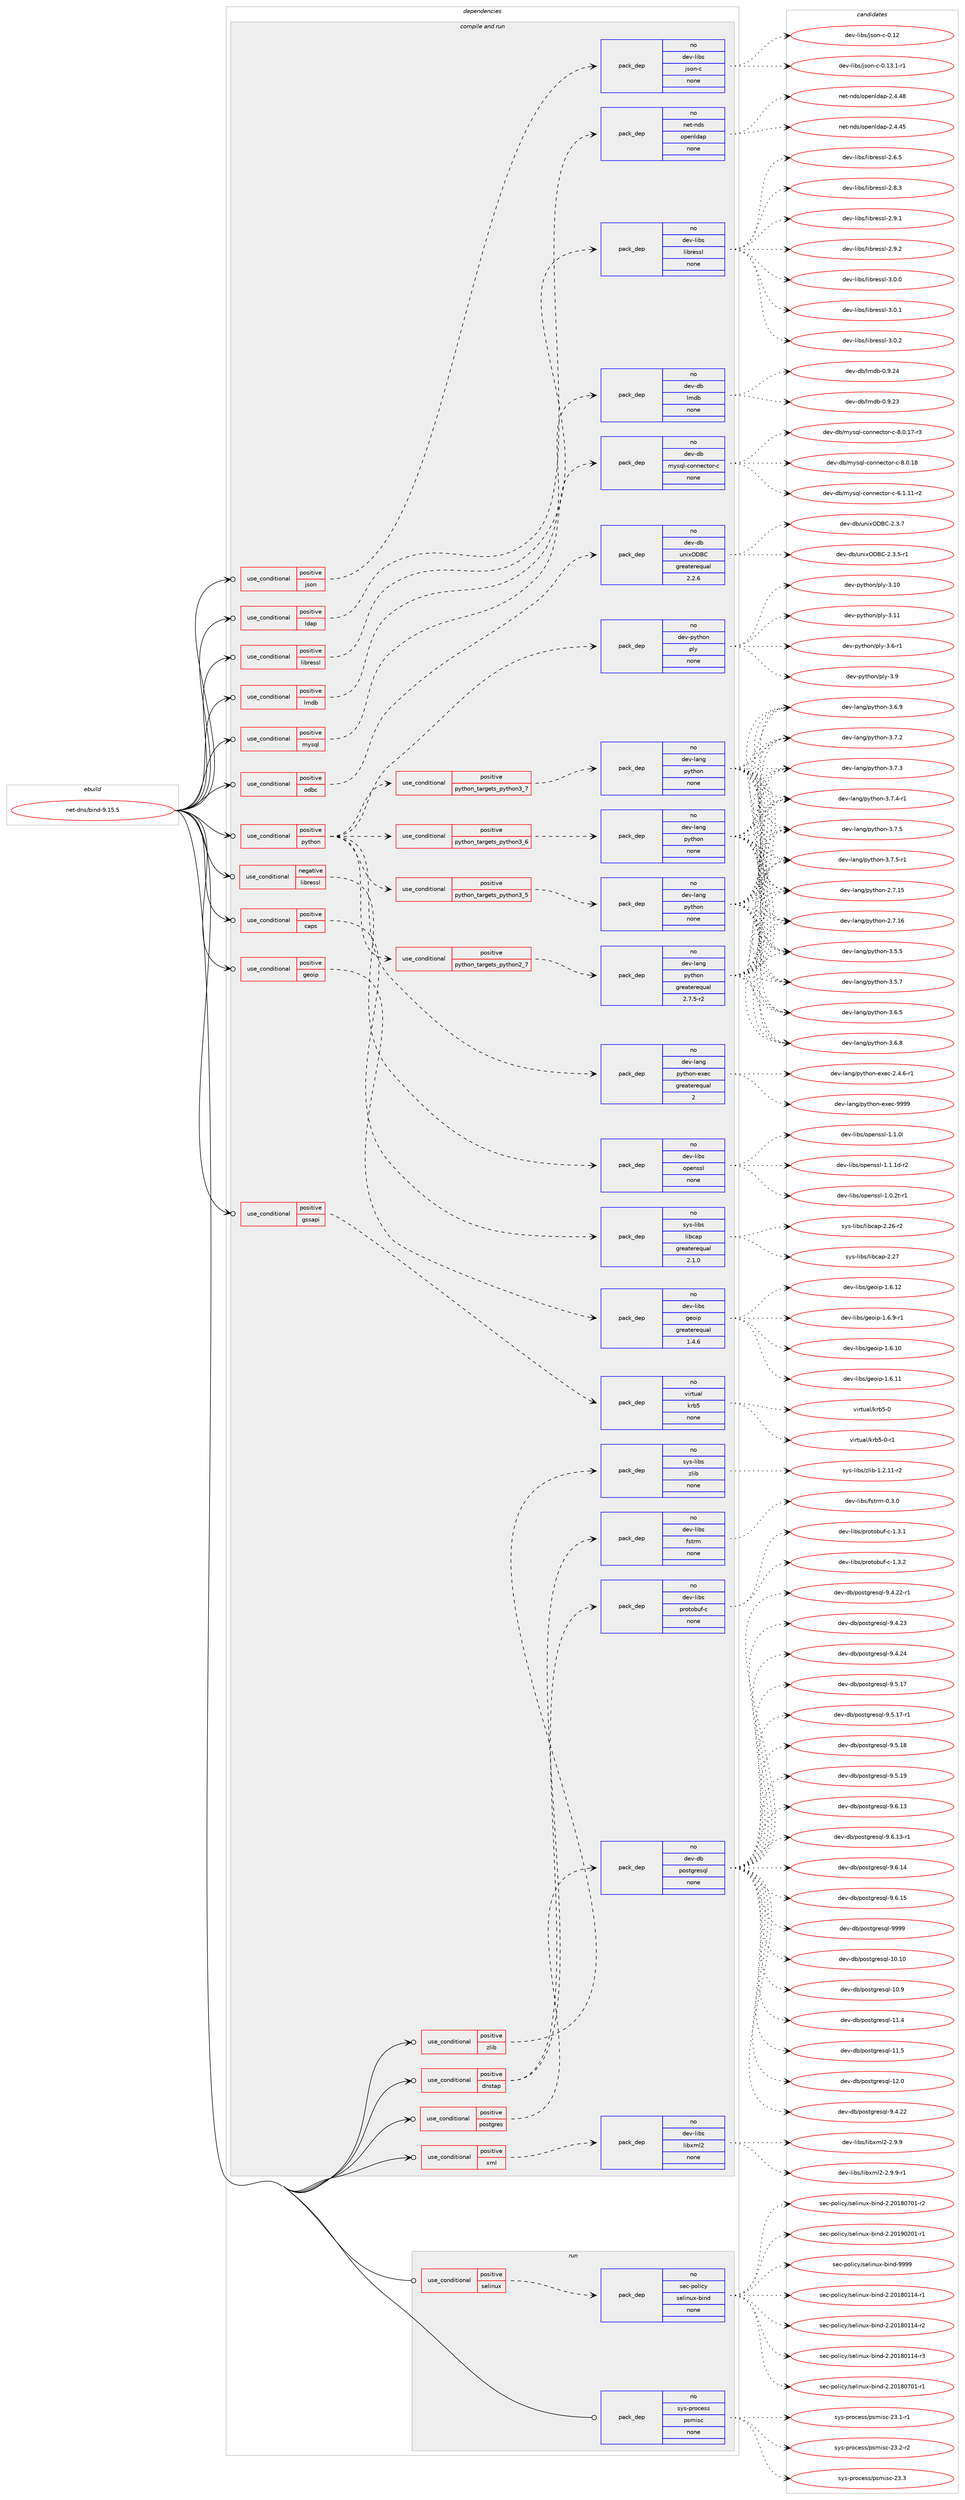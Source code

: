 digraph prolog {

# *************
# Graph options
# *************

newrank=true;
concentrate=true;
compound=true;
graph [rankdir=LR,fontname=Helvetica,fontsize=10,ranksep=1.5];#, ranksep=2.5, nodesep=0.2];
edge  [arrowhead=vee];
node  [fontname=Helvetica,fontsize=10];

# **********
# The ebuild
# **********

subgraph cluster_leftcol {
color=gray;
rank=same;
label=<<i>ebuild</i>>;
id [label="net-dns/bind-9.15.5", color=red, width=4, href="../net-dns/bind-9.15.5.svg"];
}

# ****************
# The dependencies
# ****************

subgraph cluster_midcol {
color=gray;
label=<<i>dependencies</i>>;
subgraph cluster_compile {
fillcolor="#eeeeee";
style=filled;
label=<<i>compile</i>>;
}
subgraph cluster_compileandrun {
fillcolor="#eeeeee";
style=filled;
label=<<i>compile and run</i>>;
subgraph cond199152 {
dependency817927 [label=<<TABLE BORDER="0" CELLBORDER="1" CELLSPACING="0" CELLPADDING="4"><TR><TD ROWSPAN="3" CELLPADDING="10">use_conditional</TD></TR><TR><TD>negative</TD></TR><TR><TD>libressl</TD></TR></TABLE>>, shape=none, color=red];
subgraph pack604472 {
dependency817928 [label=<<TABLE BORDER="0" CELLBORDER="1" CELLSPACING="0" CELLPADDING="4" WIDTH="220"><TR><TD ROWSPAN="6" CELLPADDING="30">pack_dep</TD></TR><TR><TD WIDTH="110">no</TD></TR><TR><TD>dev-libs</TD></TR><TR><TD>openssl</TD></TR><TR><TD>none</TD></TR><TR><TD></TD></TR></TABLE>>, shape=none, color=blue];
}
dependency817927:e -> dependency817928:w [weight=20,style="dashed",arrowhead="vee"];
}
id:e -> dependency817927:w [weight=20,style="solid",arrowhead="odotvee"];
subgraph cond199153 {
dependency817929 [label=<<TABLE BORDER="0" CELLBORDER="1" CELLSPACING="0" CELLPADDING="4"><TR><TD ROWSPAN="3" CELLPADDING="10">use_conditional</TD></TR><TR><TD>positive</TD></TR><TR><TD>caps</TD></TR></TABLE>>, shape=none, color=red];
subgraph pack604473 {
dependency817930 [label=<<TABLE BORDER="0" CELLBORDER="1" CELLSPACING="0" CELLPADDING="4" WIDTH="220"><TR><TD ROWSPAN="6" CELLPADDING="30">pack_dep</TD></TR><TR><TD WIDTH="110">no</TD></TR><TR><TD>sys-libs</TD></TR><TR><TD>libcap</TD></TR><TR><TD>greaterequal</TD></TR><TR><TD>2.1.0</TD></TR></TABLE>>, shape=none, color=blue];
}
dependency817929:e -> dependency817930:w [weight=20,style="dashed",arrowhead="vee"];
}
id:e -> dependency817929:w [weight=20,style="solid",arrowhead="odotvee"];
subgraph cond199154 {
dependency817931 [label=<<TABLE BORDER="0" CELLBORDER="1" CELLSPACING="0" CELLPADDING="4"><TR><TD ROWSPAN="3" CELLPADDING="10">use_conditional</TD></TR><TR><TD>positive</TD></TR><TR><TD>dnstap</TD></TR></TABLE>>, shape=none, color=red];
subgraph pack604474 {
dependency817932 [label=<<TABLE BORDER="0" CELLBORDER="1" CELLSPACING="0" CELLPADDING="4" WIDTH="220"><TR><TD ROWSPAN="6" CELLPADDING="30">pack_dep</TD></TR><TR><TD WIDTH="110">no</TD></TR><TR><TD>dev-libs</TD></TR><TR><TD>fstrm</TD></TR><TR><TD>none</TD></TR><TR><TD></TD></TR></TABLE>>, shape=none, color=blue];
}
dependency817931:e -> dependency817932:w [weight=20,style="dashed",arrowhead="vee"];
subgraph pack604475 {
dependency817933 [label=<<TABLE BORDER="0" CELLBORDER="1" CELLSPACING="0" CELLPADDING="4" WIDTH="220"><TR><TD ROWSPAN="6" CELLPADDING="30">pack_dep</TD></TR><TR><TD WIDTH="110">no</TD></TR><TR><TD>dev-libs</TD></TR><TR><TD>protobuf-c</TD></TR><TR><TD>none</TD></TR><TR><TD></TD></TR></TABLE>>, shape=none, color=blue];
}
dependency817931:e -> dependency817933:w [weight=20,style="dashed",arrowhead="vee"];
}
id:e -> dependency817931:w [weight=20,style="solid",arrowhead="odotvee"];
subgraph cond199155 {
dependency817934 [label=<<TABLE BORDER="0" CELLBORDER="1" CELLSPACING="0" CELLPADDING="4"><TR><TD ROWSPAN="3" CELLPADDING="10">use_conditional</TD></TR><TR><TD>positive</TD></TR><TR><TD>geoip</TD></TR></TABLE>>, shape=none, color=red];
subgraph pack604476 {
dependency817935 [label=<<TABLE BORDER="0" CELLBORDER="1" CELLSPACING="0" CELLPADDING="4" WIDTH="220"><TR><TD ROWSPAN="6" CELLPADDING="30">pack_dep</TD></TR><TR><TD WIDTH="110">no</TD></TR><TR><TD>dev-libs</TD></TR><TR><TD>geoip</TD></TR><TR><TD>greaterequal</TD></TR><TR><TD>1.4.6</TD></TR></TABLE>>, shape=none, color=blue];
}
dependency817934:e -> dependency817935:w [weight=20,style="dashed",arrowhead="vee"];
}
id:e -> dependency817934:w [weight=20,style="solid",arrowhead="odotvee"];
subgraph cond199156 {
dependency817936 [label=<<TABLE BORDER="0" CELLBORDER="1" CELLSPACING="0" CELLPADDING="4"><TR><TD ROWSPAN="3" CELLPADDING="10">use_conditional</TD></TR><TR><TD>positive</TD></TR><TR><TD>gssapi</TD></TR></TABLE>>, shape=none, color=red];
subgraph pack604477 {
dependency817937 [label=<<TABLE BORDER="0" CELLBORDER="1" CELLSPACING="0" CELLPADDING="4" WIDTH="220"><TR><TD ROWSPAN="6" CELLPADDING="30">pack_dep</TD></TR><TR><TD WIDTH="110">no</TD></TR><TR><TD>virtual</TD></TR><TR><TD>krb5</TD></TR><TR><TD>none</TD></TR><TR><TD></TD></TR></TABLE>>, shape=none, color=blue];
}
dependency817936:e -> dependency817937:w [weight=20,style="dashed",arrowhead="vee"];
}
id:e -> dependency817936:w [weight=20,style="solid",arrowhead="odotvee"];
subgraph cond199157 {
dependency817938 [label=<<TABLE BORDER="0" CELLBORDER="1" CELLSPACING="0" CELLPADDING="4"><TR><TD ROWSPAN="3" CELLPADDING="10">use_conditional</TD></TR><TR><TD>positive</TD></TR><TR><TD>json</TD></TR></TABLE>>, shape=none, color=red];
subgraph pack604478 {
dependency817939 [label=<<TABLE BORDER="0" CELLBORDER="1" CELLSPACING="0" CELLPADDING="4" WIDTH="220"><TR><TD ROWSPAN="6" CELLPADDING="30">pack_dep</TD></TR><TR><TD WIDTH="110">no</TD></TR><TR><TD>dev-libs</TD></TR><TR><TD>json-c</TD></TR><TR><TD>none</TD></TR><TR><TD></TD></TR></TABLE>>, shape=none, color=blue];
}
dependency817938:e -> dependency817939:w [weight=20,style="dashed",arrowhead="vee"];
}
id:e -> dependency817938:w [weight=20,style="solid",arrowhead="odotvee"];
subgraph cond199158 {
dependency817940 [label=<<TABLE BORDER="0" CELLBORDER="1" CELLSPACING="0" CELLPADDING="4"><TR><TD ROWSPAN="3" CELLPADDING="10">use_conditional</TD></TR><TR><TD>positive</TD></TR><TR><TD>ldap</TD></TR></TABLE>>, shape=none, color=red];
subgraph pack604479 {
dependency817941 [label=<<TABLE BORDER="0" CELLBORDER="1" CELLSPACING="0" CELLPADDING="4" WIDTH="220"><TR><TD ROWSPAN="6" CELLPADDING="30">pack_dep</TD></TR><TR><TD WIDTH="110">no</TD></TR><TR><TD>net-nds</TD></TR><TR><TD>openldap</TD></TR><TR><TD>none</TD></TR><TR><TD></TD></TR></TABLE>>, shape=none, color=blue];
}
dependency817940:e -> dependency817941:w [weight=20,style="dashed",arrowhead="vee"];
}
id:e -> dependency817940:w [weight=20,style="solid",arrowhead="odotvee"];
subgraph cond199159 {
dependency817942 [label=<<TABLE BORDER="0" CELLBORDER="1" CELLSPACING="0" CELLPADDING="4"><TR><TD ROWSPAN="3" CELLPADDING="10">use_conditional</TD></TR><TR><TD>positive</TD></TR><TR><TD>libressl</TD></TR></TABLE>>, shape=none, color=red];
subgraph pack604480 {
dependency817943 [label=<<TABLE BORDER="0" CELLBORDER="1" CELLSPACING="0" CELLPADDING="4" WIDTH="220"><TR><TD ROWSPAN="6" CELLPADDING="30">pack_dep</TD></TR><TR><TD WIDTH="110">no</TD></TR><TR><TD>dev-libs</TD></TR><TR><TD>libressl</TD></TR><TR><TD>none</TD></TR><TR><TD></TD></TR></TABLE>>, shape=none, color=blue];
}
dependency817942:e -> dependency817943:w [weight=20,style="dashed",arrowhead="vee"];
}
id:e -> dependency817942:w [weight=20,style="solid",arrowhead="odotvee"];
subgraph cond199160 {
dependency817944 [label=<<TABLE BORDER="0" CELLBORDER="1" CELLSPACING="0" CELLPADDING="4"><TR><TD ROWSPAN="3" CELLPADDING="10">use_conditional</TD></TR><TR><TD>positive</TD></TR><TR><TD>lmdb</TD></TR></TABLE>>, shape=none, color=red];
subgraph pack604481 {
dependency817945 [label=<<TABLE BORDER="0" CELLBORDER="1" CELLSPACING="0" CELLPADDING="4" WIDTH="220"><TR><TD ROWSPAN="6" CELLPADDING="30">pack_dep</TD></TR><TR><TD WIDTH="110">no</TD></TR><TR><TD>dev-db</TD></TR><TR><TD>lmdb</TD></TR><TR><TD>none</TD></TR><TR><TD></TD></TR></TABLE>>, shape=none, color=blue];
}
dependency817944:e -> dependency817945:w [weight=20,style="dashed",arrowhead="vee"];
}
id:e -> dependency817944:w [weight=20,style="solid",arrowhead="odotvee"];
subgraph cond199161 {
dependency817946 [label=<<TABLE BORDER="0" CELLBORDER="1" CELLSPACING="0" CELLPADDING="4"><TR><TD ROWSPAN="3" CELLPADDING="10">use_conditional</TD></TR><TR><TD>positive</TD></TR><TR><TD>mysql</TD></TR></TABLE>>, shape=none, color=red];
subgraph pack604482 {
dependency817947 [label=<<TABLE BORDER="0" CELLBORDER="1" CELLSPACING="0" CELLPADDING="4" WIDTH="220"><TR><TD ROWSPAN="6" CELLPADDING="30">pack_dep</TD></TR><TR><TD WIDTH="110">no</TD></TR><TR><TD>dev-db</TD></TR><TR><TD>mysql-connector-c</TD></TR><TR><TD>none</TD></TR><TR><TD></TD></TR></TABLE>>, shape=none, color=blue];
}
dependency817946:e -> dependency817947:w [weight=20,style="dashed",arrowhead="vee"];
}
id:e -> dependency817946:w [weight=20,style="solid",arrowhead="odotvee"];
subgraph cond199162 {
dependency817948 [label=<<TABLE BORDER="0" CELLBORDER="1" CELLSPACING="0" CELLPADDING="4"><TR><TD ROWSPAN="3" CELLPADDING="10">use_conditional</TD></TR><TR><TD>positive</TD></TR><TR><TD>odbc</TD></TR></TABLE>>, shape=none, color=red];
subgraph pack604483 {
dependency817949 [label=<<TABLE BORDER="0" CELLBORDER="1" CELLSPACING="0" CELLPADDING="4" WIDTH="220"><TR><TD ROWSPAN="6" CELLPADDING="30">pack_dep</TD></TR><TR><TD WIDTH="110">no</TD></TR><TR><TD>dev-db</TD></TR><TR><TD>unixODBC</TD></TR><TR><TD>greaterequal</TD></TR><TR><TD>2.2.6</TD></TR></TABLE>>, shape=none, color=blue];
}
dependency817948:e -> dependency817949:w [weight=20,style="dashed",arrowhead="vee"];
}
id:e -> dependency817948:w [weight=20,style="solid",arrowhead="odotvee"];
subgraph cond199163 {
dependency817950 [label=<<TABLE BORDER="0" CELLBORDER="1" CELLSPACING="0" CELLPADDING="4"><TR><TD ROWSPAN="3" CELLPADDING="10">use_conditional</TD></TR><TR><TD>positive</TD></TR><TR><TD>postgres</TD></TR></TABLE>>, shape=none, color=red];
subgraph pack604484 {
dependency817951 [label=<<TABLE BORDER="0" CELLBORDER="1" CELLSPACING="0" CELLPADDING="4" WIDTH="220"><TR><TD ROWSPAN="6" CELLPADDING="30">pack_dep</TD></TR><TR><TD WIDTH="110">no</TD></TR><TR><TD>dev-db</TD></TR><TR><TD>postgresql</TD></TR><TR><TD>none</TD></TR><TR><TD></TD></TR></TABLE>>, shape=none, color=blue];
}
dependency817950:e -> dependency817951:w [weight=20,style="dashed",arrowhead="vee"];
}
id:e -> dependency817950:w [weight=20,style="solid",arrowhead="odotvee"];
subgraph cond199164 {
dependency817952 [label=<<TABLE BORDER="0" CELLBORDER="1" CELLSPACING="0" CELLPADDING="4"><TR><TD ROWSPAN="3" CELLPADDING="10">use_conditional</TD></TR><TR><TD>positive</TD></TR><TR><TD>python</TD></TR></TABLE>>, shape=none, color=red];
subgraph cond199165 {
dependency817953 [label=<<TABLE BORDER="0" CELLBORDER="1" CELLSPACING="0" CELLPADDING="4"><TR><TD ROWSPAN="3" CELLPADDING="10">use_conditional</TD></TR><TR><TD>positive</TD></TR><TR><TD>python_targets_python2_7</TD></TR></TABLE>>, shape=none, color=red];
subgraph pack604485 {
dependency817954 [label=<<TABLE BORDER="0" CELLBORDER="1" CELLSPACING="0" CELLPADDING="4" WIDTH="220"><TR><TD ROWSPAN="6" CELLPADDING="30">pack_dep</TD></TR><TR><TD WIDTH="110">no</TD></TR><TR><TD>dev-lang</TD></TR><TR><TD>python</TD></TR><TR><TD>greaterequal</TD></TR><TR><TD>2.7.5-r2</TD></TR></TABLE>>, shape=none, color=blue];
}
dependency817953:e -> dependency817954:w [weight=20,style="dashed",arrowhead="vee"];
}
dependency817952:e -> dependency817953:w [weight=20,style="dashed",arrowhead="vee"];
subgraph cond199166 {
dependency817955 [label=<<TABLE BORDER="0" CELLBORDER="1" CELLSPACING="0" CELLPADDING="4"><TR><TD ROWSPAN="3" CELLPADDING="10">use_conditional</TD></TR><TR><TD>positive</TD></TR><TR><TD>python_targets_python3_5</TD></TR></TABLE>>, shape=none, color=red];
subgraph pack604486 {
dependency817956 [label=<<TABLE BORDER="0" CELLBORDER="1" CELLSPACING="0" CELLPADDING="4" WIDTH="220"><TR><TD ROWSPAN="6" CELLPADDING="30">pack_dep</TD></TR><TR><TD WIDTH="110">no</TD></TR><TR><TD>dev-lang</TD></TR><TR><TD>python</TD></TR><TR><TD>none</TD></TR><TR><TD></TD></TR></TABLE>>, shape=none, color=blue];
}
dependency817955:e -> dependency817956:w [weight=20,style="dashed",arrowhead="vee"];
}
dependency817952:e -> dependency817955:w [weight=20,style="dashed",arrowhead="vee"];
subgraph cond199167 {
dependency817957 [label=<<TABLE BORDER="0" CELLBORDER="1" CELLSPACING="0" CELLPADDING="4"><TR><TD ROWSPAN="3" CELLPADDING="10">use_conditional</TD></TR><TR><TD>positive</TD></TR><TR><TD>python_targets_python3_6</TD></TR></TABLE>>, shape=none, color=red];
subgraph pack604487 {
dependency817958 [label=<<TABLE BORDER="0" CELLBORDER="1" CELLSPACING="0" CELLPADDING="4" WIDTH="220"><TR><TD ROWSPAN="6" CELLPADDING="30">pack_dep</TD></TR><TR><TD WIDTH="110">no</TD></TR><TR><TD>dev-lang</TD></TR><TR><TD>python</TD></TR><TR><TD>none</TD></TR><TR><TD></TD></TR></TABLE>>, shape=none, color=blue];
}
dependency817957:e -> dependency817958:w [weight=20,style="dashed",arrowhead="vee"];
}
dependency817952:e -> dependency817957:w [weight=20,style="dashed",arrowhead="vee"];
subgraph cond199168 {
dependency817959 [label=<<TABLE BORDER="0" CELLBORDER="1" CELLSPACING="0" CELLPADDING="4"><TR><TD ROWSPAN="3" CELLPADDING="10">use_conditional</TD></TR><TR><TD>positive</TD></TR><TR><TD>python_targets_python3_7</TD></TR></TABLE>>, shape=none, color=red];
subgraph pack604488 {
dependency817960 [label=<<TABLE BORDER="0" CELLBORDER="1" CELLSPACING="0" CELLPADDING="4" WIDTH="220"><TR><TD ROWSPAN="6" CELLPADDING="30">pack_dep</TD></TR><TR><TD WIDTH="110">no</TD></TR><TR><TD>dev-lang</TD></TR><TR><TD>python</TD></TR><TR><TD>none</TD></TR><TR><TD></TD></TR></TABLE>>, shape=none, color=blue];
}
dependency817959:e -> dependency817960:w [weight=20,style="dashed",arrowhead="vee"];
}
dependency817952:e -> dependency817959:w [weight=20,style="dashed",arrowhead="vee"];
subgraph pack604489 {
dependency817961 [label=<<TABLE BORDER="0" CELLBORDER="1" CELLSPACING="0" CELLPADDING="4" WIDTH="220"><TR><TD ROWSPAN="6" CELLPADDING="30">pack_dep</TD></TR><TR><TD WIDTH="110">no</TD></TR><TR><TD>dev-lang</TD></TR><TR><TD>python-exec</TD></TR><TR><TD>greaterequal</TD></TR><TR><TD>2</TD></TR></TABLE>>, shape=none, color=blue];
}
dependency817952:e -> dependency817961:w [weight=20,style="dashed",arrowhead="vee"];
subgraph pack604490 {
dependency817962 [label=<<TABLE BORDER="0" CELLBORDER="1" CELLSPACING="0" CELLPADDING="4" WIDTH="220"><TR><TD ROWSPAN="6" CELLPADDING="30">pack_dep</TD></TR><TR><TD WIDTH="110">no</TD></TR><TR><TD>dev-python</TD></TR><TR><TD>ply</TD></TR><TR><TD>none</TD></TR><TR><TD></TD></TR></TABLE>>, shape=none, color=blue];
}
dependency817952:e -> dependency817962:w [weight=20,style="dashed",arrowhead="vee"];
}
id:e -> dependency817952:w [weight=20,style="solid",arrowhead="odotvee"];
subgraph cond199169 {
dependency817963 [label=<<TABLE BORDER="0" CELLBORDER="1" CELLSPACING="0" CELLPADDING="4"><TR><TD ROWSPAN="3" CELLPADDING="10">use_conditional</TD></TR><TR><TD>positive</TD></TR><TR><TD>xml</TD></TR></TABLE>>, shape=none, color=red];
subgraph pack604491 {
dependency817964 [label=<<TABLE BORDER="0" CELLBORDER="1" CELLSPACING="0" CELLPADDING="4" WIDTH="220"><TR><TD ROWSPAN="6" CELLPADDING="30">pack_dep</TD></TR><TR><TD WIDTH="110">no</TD></TR><TR><TD>dev-libs</TD></TR><TR><TD>libxml2</TD></TR><TR><TD>none</TD></TR><TR><TD></TD></TR></TABLE>>, shape=none, color=blue];
}
dependency817963:e -> dependency817964:w [weight=20,style="dashed",arrowhead="vee"];
}
id:e -> dependency817963:w [weight=20,style="solid",arrowhead="odotvee"];
subgraph cond199170 {
dependency817965 [label=<<TABLE BORDER="0" CELLBORDER="1" CELLSPACING="0" CELLPADDING="4"><TR><TD ROWSPAN="3" CELLPADDING="10">use_conditional</TD></TR><TR><TD>positive</TD></TR><TR><TD>zlib</TD></TR></TABLE>>, shape=none, color=red];
subgraph pack604492 {
dependency817966 [label=<<TABLE BORDER="0" CELLBORDER="1" CELLSPACING="0" CELLPADDING="4" WIDTH="220"><TR><TD ROWSPAN="6" CELLPADDING="30">pack_dep</TD></TR><TR><TD WIDTH="110">no</TD></TR><TR><TD>sys-libs</TD></TR><TR><TD>zlib</TD></TR><TR><TD>none</TD></TR><TR><TD></TD></TR></TABLE>>, shape=none, color=blue];
}
dependency817965:e -> dependency817966:w [weight=20,style="dashed",arrowhead="vee"];
}
id:e -> dependency817965:w [weight=20,style="solid",arrowhead="odotvee"];
}
subgraph cluster_run {
fillcolor="#eeeeee";
style=filled;
label=<<i>run</i>>;
subgraph cond199171 {
dependency817967 [label=<<TABLE BORDER="0" CELLBORDER="1" CELLSPACING="0" CELLPADDING="4"><TR><TD ROWSPAN="3" CELLPADDING="10">use_conditional</TD></TR><TR><TD>positive</TD></TR><TR><TD>selinux</TD></TR></TABLE>>, shape=none, color=red];
subgraph pack604493 {
dependency817968 [label=<<TABLE BORDER="0" CELLBORDER="1" CELLSPACING="0" CELLPADDING="4" WIDTH="220"><TR><TD ROWSPAN="6" CELLPADDING="30">pack_dep</TD></TR><TR><TD WIDTH="110">no</TD></TR><TR><TD>sec-policy</TD></TR><TR><TD>selinux-bind</TD></TR><TR><TD>none</TD></TR><TR><TD></TD></TR></TABLE>>, shape=none, color=blue];
}
dependency817967:e -> dependency817968:w [weight=20,style="dashed",arrowhead="vee"];
}
id:e -> dependency817967:w [weight=20,style="solid",arrowhead="odot"];
subgraph pack604494 {
dependency817969 [label=<<TABLE BORDER="0" CELLBORDER="1" CELLSPACING="0" CELLPADDING="4" WIDTH="220"><TR><TD ROWSPAN="6" CELLPADDING="30">pack_dep</TD></TR><TR><TD WIDTH="110">no</TD></TR><TR><TD>sys-process</TD></TR><TR><TD>psmisc</TD></TR><TR><TD>none</TD></TR><TR><TD></TD></TR></TABLE>>, shape=none, color=blue];
}
id:e -> dependency817969:w [weight=20,style="solid",arrowhead="odot"];
}
}

# **************
# The candidates
# **************

subgraph cluster_choices {
rank=same;
color=gray;
label=<<i>candidates</i>>;

subgraph choice604472 {
color=black;
nodesep=1;
choice1001011184510810598115471111121011101151151084549464846501164511449 [label="dev-libs/openssl-1.0.2t-r1", color=red, width=4,href="../dev-libs/openssl-1.0.2t-r1.svg"];
choice100101118451081059811547111112101110115115108454946494648108 [label="dev-libs/openssl-1.1.0l", color=red, width=4,href="../dev-libs/openssl-1.1.0l.svg"];
choice1001011184510810598115471111121011101151151084549464946491004511450 [label="dev-libs/openssl-1.1.1d-r2", color=red, width=4,href="../dev-libs/openssl-1.1.1d-r2.svg"];
dependency817928:e -> choice1001011184510810598115471111121011101151151084549464846501164511449:w [style=dotted,weight="100"];
dependency817928:e -> choice100101118451081059811547111112101110115115108454946494648108:w [style=dotted,weight="100"];
dependency817928:e -> choice1001011184510810598115471111121011101151151084549464946491004511450:w [style=dotted,weight="100"];
}
subgraph choice604473 {
color=black;
nodesep=1;
choice11512111545108105981154710810598999711245504650544511450 [label="sys-libs/libcap-2.26-r2", color=red, width=4,href="../sys-libs/libcap-2.26-r2.svg"];
choice1151211154510810598115471081059899971124550465055 [label="sys-libs/libcap-2.27", color=red, width=4,href="../sys-libs/libcap-2.27.svg"];
dependency817930:e -> choice11512111545108105981154710810598999711245504650544511450:w [style=dotted,weight="100"];
dependency817930:e -> choice1151211154510810598115471081059899971124550465055:w [style=dotted,weight="100"];
}
subgraph choice604474 {
color=black;
nodesep=1;
choice100101118451081059811547102115116114109454846514648 [label="dev-libs/fstrm-0.3.0", color=red, width=4,href="../dev-libs/fstrm-0.3.0.svg"];
dependency817932:e -> choice100101118451081059811547102115116114109454846514648:w [style=dotted,weight="100"];
}
subgraph choice604475 {
color=black;
nodesep=1;
choice100101118451081059811547112114111116111981171024599454946514649 [label="dev-libs/protobuf-c-1.3.1", color=red, width=4,href="../dev-libs/protobuf-c-1.3.1.svg"];
choice100101118451081059811547112114111116111981171024599454946514650 [label="dev-libs/protobuf-c-1.3.2", color=red, width=4,href="../dev-libs/protobuf-c-1.3.2.svg"];
dependency817933:e -> choice100101118451081059811547112114111116111981171024599454946514649:w [style=dotted,weight="100"];
dependency817933:e -> choice100101118451081059811547112114111116111981171024599454946514650:w [style=dotted,weight="100"];
}
subgraph choice604476 {
color=black;
nodesep=1;
choice10010111845108105981154710310111110511245494654464948 [label="dev-libs/geoip-1.6.10", color=red, width=4,href="../dev-libs/geoip-1.6.10.svg"];
choice10010111845108105981154710310111110511245494654464949 [label="dev-libs/geoip-1.6.11", color=red, width=4,href="../dev-libs/geoip-1.6.11.svg"];
choice10010111845108105981154710310111110511245494654464950 [label="dev-libs/geoip-1.6.12", color=red, width=4,href="../dev-libs/geoip-1.6.12.svg"];
choice1001011184510810598115471031011111051124549465446574511449 [label="dev-libs/geoip-1.6.9-r1", color=red, width=4,href="../dev-libs/geoip-1.6.9-r1.svg"];
dependency817935:e -> choice10010111845108105981154710310111110511245494654464948:w [style=dotted,weight="100"];
dependency817935:e -> choice10010111845108105981154710310111110511245494654464949:w [style=dotted,weight="100"];
dependency817935:e -> choice10010111845108105981154710310111110511245494654464950:w [style=dotted,weight="100"];
dependency817935:e -> choice1001011184510810598115471031011111051124549465446574511449:w [style=dotted,weight="100"];
}
subgraph choice604477 {
color=black;
nodesep=1;
choice118105114116117971084710711498534548 [label="virtual/krb5-0", color=red, width=4,href="../virtual/krb5-0.svg"];
choice1181051141161179710847107114985345484511449 [label="virtual/krb5-0-r1", color=red, width=4,href="../virtual/krb5-0-r1.svg"];
dependency817937:e -> choice118105114116117971084710711498534548:w [style=dotted,weight="100"];
dependency817937:e -> choice1181051141161179710847107114985345484511449:w [style=dotted,weight="100"];
}
subgraph choice604478 {
color=black;
nodesep=1;
choice10010111845108105981154710611511111045994548464950 [label="dev-libs/json-c-0.12", color=red, width=4,href="../dev-libs/json-c-0.12.svg"];
choice1001011184510810598115471061151111104599454846495146494511449 [label="dev-libs/json-c-0.13.1-r1", color=red, width=4,href="../dev-libs/json-c-0.13.1-r1.svg"];
dependency817939:e -> choice10010111845108105981154710611511111045994548464950:w [style=dotted,weight="100"];
dependency817939:e -> choice1001011184510810598115471061151111104599454846495146494511449:w [style=dotted,weight="100"];
}
subgraph choice604479 {
color=black;
nodesep=1;
choice11010111645110100115471111121011101081009711245504652465253 [label="net-nds/openldap-2.4.45", color=red, width=4,href="../net-nds/openldap-2.4.45.svg"];
choice11010111645110100115471111121011101081009711245504652465256 [label="net-nds/openldap-2.4.48", color=red, width=4,href="../net-nds/openldap-2.4.48.svg"];
dependency817941:e -> choice11010111645110100115471111121011101081009711245504652465253:w [style=dotted,weight="100"];
dependency817941:e -> choice11010111645110100115471111121011101081009711245504652465256:w [style=dotted,weight="100"];
}
subgraph choice604480 {
color=black;
nodesep=1;
choice10010111845108105981154710810598114101115115108455046544653 [label="dev-libs/libressl-2.6.5", color=red, width=4,href="../dev-libs/libressl-2.6.5.svg"];
choice10010111845108105981154710810598114101115115108455046564651 [label="dev-libs/libressl-2.8.3", color=red, width=4,href="../dev-libs/libressl-2.8.3.svg"];
choice10010111845108105981154710810598114101115115108455046574649 [label="dev-libs/libressl-2.9.1", color=red, width=4,href="../dev-libs/libressl-2.9.1.svg"];
choice10010111845108105981154710810598114101115115108455046574650 [label="dev-libs/libressl-2.9.2", color=red, width=4,href="../dev-libs/libressl-2.9.2.svg"];
choice10010111845108105981154710810598114101115115108455146484648 [label="dev-libs/libressl-3.0.0", color=red, width=4,href="../dev-libs/libressl-3.0.0.svg"];
choice10010111845108105981154710810598114101115115108455146484649 [label="dev-libs/libressl-3.0.1", color=red, width=4,href="../dev-libs/libressl-3.0.1.svg"];
choice10010111845108105981154710810598114101115115108455146484650 [label="dev-libs/libressl-3.0.2", color=red, width=4,href="../dev-libs/libressl-3.0.2.svg"];
dependency817943:e -> choice10010111845108105981154710810598114101115115108455046544653:w [style=dotted,weight="100"];
dependency817943:e -> choice10010111845108105981154710810598114101115115108455046564651:w [style=dotted,weight="100"];
dependency817943:e -> choice10010111845108105981154710810598114101115115108455046574649:w [style=dotted,weight="100"];
dependency817943:e -> choice10010111845108105981154710810598114101115115108455046574650:w [style=dotted,weight="100"];
dependency817943:e -> choice10010111845108105981154710810598114101115115108455146484648:w [style=dotted,weight="100"];
dependency817943:e -> choice10010111845108105981154710810598114101115115108455146484649:w [style=dotted,weight="100"];
dependency817943:e -> choice10010111845108105981154710810598114101115115108455146484650:w [style=dotted,weight="100"];
}
subgraph choice604481 {
color=black;
nodesep=1;
choice1001011184510098471081091009845484657465051 [label="dev-db/lmdb-0.9.23", color=red, width=4,href="../dev-db/lmdb-0.9.23.svg"];
choice1001011184510098471081091009845484657465052 [label="dev-db/lmdb-0.9.24", color=red, width=4,href="../dev-db/lmdb-0.9.24.svg"];
dependency817945:e -> choice1001011184510098471081091009845484657465051:w [style=dotted,weight="100"];
dependency817945:e -> choice1001011184510098471081091009845484657465052:w [style=dotted,weight="100"];
}
subgraph choice604482 {
color=black;
nodesep=1;
choice1001011184510098471091211151131084599111110110101991161111144599455446494649494511450 [label="dev-db/mysql-connector-c-6.1.11-r2", color=red, width=4,href="../dev-db/mysql-connector-c-6.1.11-r2.svg"];
choice1001011184510098471091211151131084599111110110101991161111144599455646484649554511451 [label="dev-db/mysql-connector-c-8.0.17-r3", color=red, width=4,href="../dev-db/mysql-connector-c-8.0.17-r3.svg"];
choice100101118451009847109121115113108459911111011010199116111114459945564648464956 [label="dev-db/mysql-connector-c-8.0.18", color=red, width=4,href="../dev-db/mysql-connector-c-8.0.18.svg"];
dependency817947:e -> choice1001011184510098471091211151131084599111110110101991161111144599455446494649494511450:w [style=dotted,weight="100"];
dependency817947:e -> choice1001011184510098471091211151131084599111110110101991161111144599455646484649554511451:w [style=dotted,weight="100"];
dependency817947:e -> choice100101118451009847109121115113108459911111011010199116111114459945564648464956:w [style=dotted,weight="100"];
}
subgraph choice604483 {
color=black;
nodesep=1;
choice100101118451009847117110105120796866674550465146534511449 [label="dev-db/unixODBC-2.3.5-r1", color=red, width=4,href="../dev-db/unixODBC-2.3.5-r1.svg"];
choice10010111845100984711711010512079686667455046514655 [label="dev-db/unixODBC-2.3.7", color=red, width=4,href="../dev-db/unixODBC-2.3.7.svg"];
dependency817949:e -> choice100101118451009847117110105120796866674550465146534511449:w [style=dotted,weight="100"];
dependency817949:e -> choice10010111845100984711711010512079686667455046514655:w [style=dotted,weight="100"];
}
subgraph choice604484 {
color=black;
nodesep=1;
choice100101118451009847112111115116103114101115113108454948464948 [label="dev-db/postgresql-10.10", color=red, width=4,href="../dev-db/postgresql-10.10.svg"];
choice1001011184510098471121111151161031141011151131084549484657 [label="dev-db/postgresql-10.9", color=red, width=4,href="../dev-db/postgresql-10.9.svg"];
choice1001011184510098471121111151161031141011151131084549494652 [label="dev-db/postgresql-11.4", color=red, width=4,href="../dev-db/postgresql-11.4.svg"];
choice1001011184510098471121111151161031141011151131084549494653 [label="dev-db/postgresql-11.5", color=red, width=4,href="../dev-db/postgresql-11.5.svg"];
choice1001011184510098471121111151161031141011151131084549504648 [label="dev-db/postgresql-12.0", color=red, width=4,href="../dev-db/postgresql-12.0.svg"];
choice10010111845100984711211111511610311410111511310845574652465050 [label="dev-db/postgresql-9.4.22", color=red, width=4,href="../dev-db/postgresql-9.4.22.svg"];
choice100101118451009847112111115116103114101115113108455746524650504511449 [label="dev-db/postgresql-9.4.22-r1", color=red, width=4,href="../dev-db/postgresql-9.4.22-r1.svg"];
choice10010111845100984711211111511610311410111511310845574652465051 [label="dev-db/postgresql-9.4.23", color=red, width=4,href="../dev-db/postgresql-9.4.23.svg"];
choice10010111845100984711211111511610311410111511310845574652465052 [label="dev-db/postgresql-9.4.24", color=red, width=4,href="../dev-db/postgresql-9.4.24.svg"];
choice10010111845100984711211111511610311410111511310845574653464955 [label="dev-db/postgresql-9.5.17", color=red, width=4,href="../dev-db/postgresql-9.5.17.svg"];
choice100101118451009847112111115116103114101115113108455746534649554511449 [label="dev-db/postgresql-9.5.17-r1", color=red, width=4,href="../dev-db/postgresql-9.5.17-r1.svg"];
choice10010111845100984711211111511610311410111511310845574653464956 [label="dev-db/postgresql-9.5.18", color=red, width=4,href="../dev-db/postgresql-9.5.18.svg"];
choice10010111845100984711211111511610311410111511310845574653464957 [label="dev-db/postgresql-9.5.19", color=red, width=4,href="../dev-db/postgresql-9.5.19.svg"];
choice10010111845100984711211111511610311410111511310845574654464951 [label="dev-db/postgresql-9.6.13", color=red, width=4,href="../dev-db/postgresql-9.6.13.svg"];
choice100101118451009847112111115116103114101115113108455746544649514511449 [label="dev-db/postgresql-9.6.13-r1", color=red, width=4,href="../dev-db/postgresql-9.6.13-r1.svg"];
choice10010111845100984711211111511610311410111511310845574654464952 [label="dev-db/postgresql-9.6.14", color=red, width=4,href="../dev-db/postgresql-9.6.14.svg"];
choice10010111845100984711211111511610311410111511310845574654464953 [label="dev-db/postgresql-9.6.15", color=red, width=4,href="../dev-db/postgresql-9.6.15.svg"];
choice1001011184510098471121111151161031141011151131084557575757 [label="dev-db/postgresql-9999", color=red, width=4,href="../dev-db/postgresql-9999.svg"];
dependency817951:e -> choice100101118451009847112111115116103114101115113108454948464948:w [style=dotted,weight="100"];
dependency817951:e -> choice1001011184510098471121111151161031141011151131084549484657:w [style=dotted,weight="100"];
dependency817951:e -> choice1001011184510098471121111151161031141011151131084549494652:w [style=dotted,weight="100"];
dependency817951:e -> choice1001011184510098471121111151161031141011151131084549494653:w [style=dotted,weight="100"];
dependency817951:e -> choice1001011184510098471121111151161031141011151131084549504648:w [style=dotted,weight="100"];
dependency817951:e -> choice10010111845100984711211111511610311410111511310845574652465050:w [style=dotted,weight="100"];
dependency817951:e -> choice100101118451009847112111115116103114101115113108455746524650504511449:w [style=dotted,weight="100"];
dependency817951:e -> choice10010111845100984711211111511610311410111511310845574652465051:w [style=dotted,weight="100"];
dependency817951:e -> choice10010111845100984711211111511610311410111511310845574652465052:w [style=dotted,weight="100"];
dependency817951:e -> choice10010111845100984711211111511610311410111511310845574653464955:w [style=dotted,weight="100"];
dependency817951:e -> choice100101118451009847112111115116103114101115113108455746534649554511449:w [style=dotted,weight="100"];
dependency817951:e -> choice10010111845100984711211111511610311410111511310845574653464956:w [style=dotted,weight="100"];
dependency817951:e -> choice10010111845100984711211111511610311410111511310845574653464957:w [style=dotted,weight="100"];
dependency817951:e -> choice10010111845100984711211111511610311410111511310845574654464951:w [style=dotted,weight="100"];
dependency817951:e -> choice100101118451009847112111115116103114101115113108455746544649514511449:w [style=dotted,weight="100"];
dependency817951:e -> choice10010111845100984711211111511610311410111511310845574654464952:w [style=dotted,weight="100"];
dependency817951:e -> choice10010111845100984711211111511610311410111511310845574654464953:w [style=dotted,weight="100"];
dependency817951:e -> choice1001011184510098471121111151161031141011151131084557575757:w [style=dotted,weight="100"];
}
subgraph choice604485 {
color=black;
nodesep=1;
choice10010111845108971101034711212111610411111045504655464953 [label="dev-lang/python-2.7.15", color=red, width=4,href="../dev-lang/python-2.7.15.svg"];
choice10010111845108971101034711212111610411111045504655464954 [label="dev-lang/python-2.7.16", color=red, width=4,href="../dev-lang/python-2.7.16.svg"];
choice100101118451089711010347112121116104111110455146534653 [label="dev-lang/python-3.5.5", color=red, width=4,href="../dev-lang/python-3.5.5.svg"];
choice100101118451089711010347112121116104111110455146534655 [label="dev-lang/python-3.5.7", color=red, width=4,href="../dev-lang/python-3.5.7.svg"];
choice100101118451089711010347112121116104111110455146544653 [label="dev-lang/python-3.6.5", color=red, width=4,href="../dev-lang/python-3.6.5.svg"];
choice100101118451089711010347112121116104111110455146544656 [label="dev-lang/python-3.6.8", color=red, width=4,href="../dev-lang/python-3.6.8.svg"];
choice100101118451089711010347112121116104111110455146544657 [label="dev-lang/python-3.6.9", color=red, width=4,href="../dev-lang/python-3.6.9.svg"];
choice100101118451089711010347112121116104111110455146554650 [label="dev-lang/python-3.7.2", color=red, width=4,href="../dev-lang/python-3.7.2.svg"];
choice100101118451089711010347112121116104111110455146554651 [label="dev-lang/python-3.7.3", color=red, width=4,href="../dev-lang/python-3.7.3.svg"];
choice1001011184510897110103471121211161041111104551465546524511449 [label="dev-lang/python-3.7.4-r1", color=red, width=4,href="../dev-lang/python-3.7.4-r1.svg"];
choice100101118451089711010347112121116104111110455146554653 [label="dev-lang/python-3.7.5", color=red, width=4,href="../dev-lang/python-3.7.5.svg"];
choice1001011184510897110103471121211161041111104551465546534511449 [label="dev-lang/python-3.7.5-r1", color=red, width=4,href="../dev-lang/python-3.7.5-r1.svg"];
dependency817954:e -> choice10010111845108971101034711212111610411111045504655464953:w [style=dotted,weight="100"];
dependency817954:e -> choice10010111845108971101034711212111610411111045504655464954:w [style=dotted,weight="100"];
dependency817954:e -> choice100101118451089711010347112121116104111110455146534653:w [style=dotted,weight="100"];
dependency817954:e -> choice100101118451089711010347112121116104111110455146534655:w [style=dotted,weight="100"];
dependency817954:e -> choice100101118451089711010347112121116104111110455146544653:w [style=dotted,weight="100"];
dependency817954:e -> choice100101118451089711010347112121116104111110455146544656:w [style=dotted,weight="100"];
dependency817954:e -> choice100101118451089711010347112121116104111110455146544657:w [style=dotted,weight="100"];
dependency817954:e -> choice100101118451089711010347112121116104111110455146554650:w [style=dotted,weight="100"];
dependency817954:e -> choice100101118451089711010347112121116104111110455146554651:w [style=dotted,weight="100"];
dependency817954:e -> choice1001011184510897110103471121211161041111104551465546524511449:w [style=dotted,weight="100"];
dependency817954:e -> choice100101118451089711010347112121116104111110455146554653:w [style=dotted,weight="100"];
dependency817954:e -> choice1001011184510897110103471121211161041111104551465546534511449:w [style=dotted,weight="100"];
}
subgraph choice604486 {
color=black;
nodesep=1;
choice10010111845108971101034711212111610411111045504655464953 [label="dev-lang/python-2.7.15", color=red, width=4,href="../dev-lang/python-2.7.15.svg"];
choice10010111845108971101034711212111610411111045504655464954 [label="dev-lang/python-2.7.16", color=red, width=4,href="../dev-lang/python-2.7.16.svg"];
choice100101118451089711010347112121116104111110455146534653 [label="dev-lang/python-3.5.5", color=red, width=4,href="../dev-lang/python-3.5.5.svg"];
choice100101118451089711010347112121116104111110455146534655 [label="dev-lang/python-3.5.7", color=red, width=4,href="../dev-lang/python-3.5.7.svg"];
choice100101118451089711010347112121116104111110455146544653 [label="dev-lang/python-3.6.5", color=red, width=4,href="../dev-lang/python-3.6.5.svg"];
choice100101118451089711010347112121116104111110455146544656 [label="dev-lang/python-3.6.8", color=red, width=4,href="../dev-lang/python-3.6.8.svg"];
choice100101118451089711010347112121116104111110455146544657 [label="dev-lang/python-3.6.9", color=red, width=4,href="../dev-lang/python-3.6.9.svg"];
choice100101118451089711010347112121116104111110455146554650 [label="dev-lang/python-3.7.2", color=red, width=4,href="../dev-lang/python-3.7.2.svg"];
choice100101118451089711010347112121116104111110455146554651 [label="dev-lang/python-3.7.3", color=red, width=4,href="../dev-lang/python-3.7.3.svg"];
choice1001011184510897110103471121211161041111104551465546524511449 [label="dev-lang/python-3.7.4-r1", color=red, width=4,href="../dev-lang/python-3.7.4-r1.svg"];
choice100101118451089711010347112121116104111110455146554653 [label="dev-lang/python-3.7.5", color=red, width=4,href="../dev-lang/python-3.7.5.svg"];
choice1001011184510897110103471121211161041111104551465546534511449 [label="dev-lang/python-3.7.5-r1", color=red, width=4,href="../dev-lang/python-3.7.5-r1.svg"];
dependency817956:e -> choice10010111845108971101034711212111610411111045504655464953:w [style=dotted,weight="100"];
dependency817956:e -> choice10010111845108971101034711212111610411111045504655464954:w [style=dotted,weight="100"];
dependency817956:e -> choice100101118451089711010347112121116104111110455146534653:w [style=dotted,weight="100"];
dependency817956:e -> choice100101118451089711010347112121116104111110455146534655:w [style=dotted,weight="100"];
dependency817956:e -> choice100101118451089711010347112121116104111110455146544653:w [style=dotted,weight="100"];
dependency817956:e -> choice100101118451089711010347112121116104111110455146544656:w [style=dotted,weight="100"];
dependency817956:e -> choice100101118451089711010347112121116104111110455146544657:w [style=dotted,weight="100"];
dependency817956:e -> choice100101118451089711010347112121116104111110455146554650:w [style=dotted,weight="100"];
dependency817956:e -> choice100101118451089711010347112121116104111110455146554651:w [style=dotted,weight="100"];
dependency817956:e -> choice1001011184510897110103471121211161041111104551465546524511449:w [style=dotted,weight="100"];
dependency817956:e -> choice100101118451089711010347112121116104111110455146554653:w [style=dotted,weight="100"];
dependency817956:e -> choice1001011184510897110103471121211161041111104551465546534511449:w [style=dotted,weight="100"];
}
subgraph choice604487 {
color=black;
nodesep=1;
choice10010111845108971101034711212111610411111045504655464953 [label="dev-lang/python-2.7.15", color=red, width=4,href="../dev-lang/python-2.7.15.svg"];
choice10010111845108971101034711212111610411111045504655464954 [label="dev-lang/python-2.7.16", color=red, width=4,href="../dev-lang/python-2.7.16.svg"];
choice100101118451089711010347112121116104111110455146534653 [label="dev-lang/python-3.5.5", color=red, width=4,href="../dev-lang/python-3.5.5.svg"];
choice100101118451089711010347112121116104111110455146534655 [label="dev-lang/python-3.5.7", color=red, width=4,href="../dev-lang/python-3.5.7.svg"];
choice100101118451089711010347112121116104111110455146544653 [label="dev-lang/python-3.6.5", color=red, width=4,href="../dev-lang/python-3.6.5.svg"];
choice100101118451089711010347112121116104111110455146544656 [label="dev-lang/python-3.6.8", color=red, width=4,href="../dev-lang/python-3.6.8.svg"];
choice100101118451089711010347112121116104111110455146544657 [label="dev-lang/python-3.6.9", color=red, width=4,href="../dev-lang/python-3.6.9.svg"];
choice100101118451089711010347112121116104111110455146554650 [label="dev-lang/python-3.7.2", color=red, width=4,href="../dev-lang/python-3.7.2.svg"];
choice100101118451089711010347112121116104111110455146554651 [label="dev-lang/python-3.7.3", color=red, width=4,href="../dev-lang/python-3.7.3.svg"];
choice1001011184510897110103471121211161041111104551465546524511449 [label="dev-lang/python-3.7.4-r1", color=red, width=4,href="../dev-lang/python-3.7.4-r1.svg"];
choice100101118451089711010347112121116104111110455146554653 [label="dev-lang/python-3.7.5", color=red, width=4,href="../dev-lang/python-3.7.5.svg"];
choice1001011184510897110103471121211161041111104551465546534511449 [label="dev-lang/python-3.7.5-r1", color=red, width=4,href="../dev-lang/python-3.7.5-r1.svg"];
dependency817958:e -> choice10010111845108971101034711212111610411111045504655464953:w [style=dotted,weight="100"];
dependency817958:e -> choice10010111845108971101034711212111610411111045504655464954:w [style=dotted,weight="100"];
dependency817958:e -> choice100101118451089711010347112121116104111110455146534653:w [style=dotted,weight="100"];
dependency817958:e -> choice100101118451089711010347112121116104111110455146534655:w [style=dotted,weight="100"];
dependency817958:e -> choice100101118451089711010347112121116104111110455146544653:w [style=dotted,weight="100"];
dependency817958:e -> choice100101118451089711010347112121116104111110455146544656:w [style=dotted,weight="100"];
dependency817958:e -> choice100101118451089711010347112121116104111110455146544657:w [style=dotted,weight="100"];
dependency817958:e -> choice100101118451089711010347112121116104111110455146554650:w [style=dotted,weight="100"];
dependency817958:e -> choice100101118451089711010347112121116104111110455146554651:w [style=dotted,weight="100"];
dependency817958:e -> choice1001011184510897110103471121211161041111104551465546524511449:w [style=dotted,weight="100"];
dependency817958:e -> choice100101118451089711010347112121116104111110455146554653:w [style=dotted,weight="100"];
dependency817958:e -> choice1001011184510897110103471121211161041111104551465546534511449:w [style=dotted,weight="100"];
}
subgraph choice604488 {
color=black;
nodesep=1;
choice10010111845108971101034711212111610411111045504655464953 [label="dev-lang/python-2.7.15", color=red, width=4,href="../dev-lang/python-2.7.15.svg"];
choice10010111845108971101034711212111610411111045504655464954 [label="dev-lang/python-2.7.16", color=red, width=4,href="../dev-lang/python-2.7.16.svg"];
choice100101118451089711010347112121116104111110455146534653 [label="dev-lang/python-3.5.5", color=red, width=4,href="../dev-lang/python-3.5.5.svg"];
choice100101118451089711010347112121116104111110455146534655 [label="dev-lang/python-3.5.7", color=red, width=4,href="../dev-lang/python-3.5.7.svg"];
choice100101118451089711010347112121116104111110455146544653 [label="dev-lang/python-3.6.5", color=red, width=4,href="../dev-lang/python-3.6.5.svg"];
choice100101118451089711010347112121116104111110455146544656 [label="dev-lang/python-3.6.8", color=red, width=4,href="../dev-lang/python-3.6.8.svg"];
choice100101118451089711010347112121116104111110455146544657 [label="dev-lang/python-3.6.9", color=red, width=4,href="../dev-lang/python-3.6.9.svg"];
choice100101118451089711010347112121116104111110455146554650 [label="dev-lang/python-3.7.2", color=red, width=4,href="../dev-lang/python-3.7.2.svg"];
choice100101118451089711010347112121116104111110455146554651 [label="dev-lang/python-3.7.3", color=red, width=4,href="../dev-lang/python-3.7.3.svg"];
choice1001011184510897110103471121211161041111104551465546524511449 [label="dev-lang/python-3.7.4-r1", color=red, width=4,href="../dev-lang/python-3.7.4-r1.svg"];
choice100101118451089711010347112121116104111110455146554653 [label="dev-lang/python-3.7.5", color=red, width=4,href="../dev-lang/python-3.7.5.svg"];
choice1001011184510897110103471121211161041111104551465546534511449 [label="dev-lang/python-3.7.5-r1", color=red, width=4,href="../dev-lang/python-3.7.5-r1.svg"];
dependency817960:e -> choice10010111845108971101034711212111610411111045504655464953:w [style=dotted,weight="100"];
dependency817960:e -> choice10010111845108971101034711212111610411111045504655464954:w [style=dotted,weight="100"];
dependency817960:e -> choice100101118451089711010347112121116104111110455146534653:w [style=dotted,weight="100"];
dependency817960:e -> choice100101118451089711010347112121116104111110455146534655:w [style=dotted,weight="100"];
dependency817960:e -> choice100101118451089711010347112121116104111110455146544653:w [style=dotted,weight="100"];
dependency817960:e -> choice100101118451089711010347112121116104111110455146544656:w [style=dotted,weight="100"];
dependency817960:e -> choice100101118451089711010347112121116104111110455146544657:w [style=dotted,weight="100"];
dependency817960:e -> choice100101118451089711010347112121116104111110455146554650:w [style=dotted,weight="100"];
dependency817960:e -> choice100101118451089711010347112121116104111110455146554651:w [style=dotted,weight="100"];
dependency817960:e -> choice1001011184510897110103471121211161041111104551465546524511449:w [style=dotted,weight="100"];
dependency817960:e -> choice100101118451089711010347112121116104111110455146554653:w [style=dotted,weight="100"];
dependency817960:e -> choice1001011184510897110103471121211161041111104551465546534511449:w [style=dotted,weight="100"];
}
subgraph choice604489 {
color=black;
nodesep=1;
choice10010111845108971101034711212111610411111045101120101994550465246544511449 [label="dev-lang/python-exec-2.4.6-r1", color=red, width=4,href="../dev-lang/python-exec-2.4.6-r1.svg"];
choice10010111845108971101034711212111610411111045101120101994557575757 [label="dev-lang/python-exec-9999", color=red, width=4,href="../dev-lang/python-exec-9999.svg"];
dependency817961:e -> choice10010111845108971101034711212111610411111045101120101994550465246544511449:w [style=dotted,weight="100"];
dependency817961:e -> choice10010111845108971101034711212111610411111045101120101994557575757:w [style=dotted,weight="100"];
}
subgraph choice604490 {
color=black;
nodesep=1;
choice10010111845112121116104111110471121081214551464948 [label="dev-python/ply-3.10", color=red, width=4,href="../dev-python/ply-3.10.svg"];
choice10010111845112121116104111110471121081214551464949 [label="dev-python/ply-3.11", color=red, width=4,href="../dev-python/ply-3.11.svg"];
choice1001011184511212111610411111047112108121455146544511449 [label="dev-python/ply-3.6-r1", color=red, width=4,href="../dev-python/ply-3.6-r1.svg"];
choice100101118451121211161041111104711210812145514657 [label="dev-python/ply-3.9", color=red, width=4,href="../dev-python/ply-3.9.svg"];
dependency817962:e -> choice10010111845112121116104111110471121081214551464948:w [style=dotted,weight="100"];
dependency817962:e -> choice10010111845112121116104111110471121081214551464949:w [style=dotted,weight="100"];
dependency817962:e -> choice1001011184511212111610411111047112108121455146544511449:w [style=dotted,weight="100"];
dependency817962:e -> choice100101118451121211161041111104711210812145514657:w [style=dotted,weight="100"];
}
subgraph choice604491 {
color=black;
nodesep=1;
choice1001011184510810598115471081059812010910850455046574657 [label="dev-libs/libxml2-2.9.9", color=red, width=4,href="../dev-libs/libxml2-2.9.9.svg"];
choice10010111845108105981154710810598120109108504550465746574511449 [label="dev-libs/libxml2-2.9.9-r1", color=red, width=4,href="../dev-libs/libxml2-2.9.9-r1.svg"];
dependency817964:e -> choice1001011184510810598115471081059812010910850455046574657:w [style=dotted,weight="100"];
dependency817964:e -> choice10010111845108105981154710810598120109108504550465746574511449:w [style=dotted,weight="100"];
}
subgraph choice604492 {
color=black;
nodesep=1;
choice11512111545108105981154712210810598454946504649494511450 [label="sys-libs/zlib-1.2.11-r2", color=red, width=4,href="../sys-libs/zlib-1.2.11-r2.svg"];
dependency817966:e -> choice11512111545108105981154712210810598454946504649494511450:w [style=dotted,weight="100"];
}
subgraph choice604493 {
color=black;
nodesep=1;
choice11510199451121111081059912147115101108105110117120459810511010045504650484956484949524511449 [label="sec-policy/selinux-bind-2.20180114-r1", color=red, width=4,href="../sec-policy/selinux-bind-2.20180114-r1.svg"];
choice11510199451121111081059912147115101108105110117120459810511010045504650484956484949524511450 [label="sec-policy/selinux-bind-2.20180114-r2", color=red, width=4,href="../sec-policy/selinux-bind-2.20180114-r2.svg"];
choice11510199451121111081059912147115101108105110117120459810511010045504650484956484949524511451 [label="sec-policy/selinux-bind-2.20180114-r3", color=red, width=4,href="../sec-policy/selinux-bind-2.20180114-r3.svg"];
choice11510199451121111081059912147115101108105110117120459810511010045504650484956485548494511449 [label="sec-policy/selinux-bind-2.20180701-r1", color=red, width=4,href="../sec-policy/selinux-bind-2.20180701-r1.svg"];
choice11510199451121111081059912147115101108105110117120459810511010045504650484956485548494511450 [label="sec-policy/selinux-bind-2.20180701-r2", color=red, width=4,href="../sec-policy/selinux-bind-2.20180701-r2.svg"];
choice11510199451121111081059912147115101108105110117120459810511010045504650484957485048494511449 [label="sec-policy/selinux-bind-2.20190201-r1", color=red, width=4,href="../sec-policy/selinux-bind-2.20190201-r1.svg"];
choice1151019945112111108105991214711510110810511011712045981051101004557575757 [label="sec-policy/selinux-bind-9999", color=red, width=4,href="../sec-policy/selinux-bind-9999.svg"];
dependency817968:e -> choice11510199451121111081059912147115101108105110117120459810511010045504650484956484949524511449:w [style=dotted,weight="100"];
dependency817968:e -> choice11510199451121111081059912147115101108105110117120459810511010045504650484956484949524511450:w [style=dotted,weight="100"];
dependency817968:e -> choice11510199451121111081059912147115101108105110117120459810511010045504650484956484949524511451:w [style=dotted,weight="100"];
dependency817968:e -> choice11510199451121111081059912147115101108105110117120459810511010045504650484956485548494511449:w [style=dotted,weight="100"];
dependency817968:e -> choice11510199451121111081059912147115101108105110117120459810511010045504650484956485548494511450:w [style=dotted,weight="100"];
dependency817968:e -> choice11510199451121111081059912147115101108105110117120459810511010045504650484957485048494511449:w [style=dotted,weight="100"];
dependency817968:e -> choice1151019945112111108105991214711510110810511011712045981051101004557575757:w [style=dotted,weight="100"];
}
subgraph choice604494 {
color=black;
nodesep=1;
choice1151211154511211411199101115115471121151091051159945505146494511449 [label="sys-process/psmisc-23.1-r1", color=red, width=4,href="../sys-process/psmisc-23.1-r1.svg"];
choice1151211154511211411199101115115471121151091051159945505146504511450 [label="sys-process/psmisc-23.2-r2", color=red, width=4,href="../sys-process/psmisc-23.2-r2.svg"];
choice115121115451121141119910111511547112115109105115994550514651 [label="sys-process/psmisc-23.3", color=red, width=4,href="../sys-process/psmisc-23.3.svg"];
dependency817969:e -> choice1151211154511211411199101115115471121151091051159945505146494511449:w [style=dotted,weight="100"];
dependency817969:e -> choice1151211154511211411199101115115471121151091051159945505146504511450:w [style=dotted,weight="100"];
dependency817969:e -> choice115121115451121141119910111511547112115109105115994550514651:w [style=dotted,weight="100"];
}
}

}

